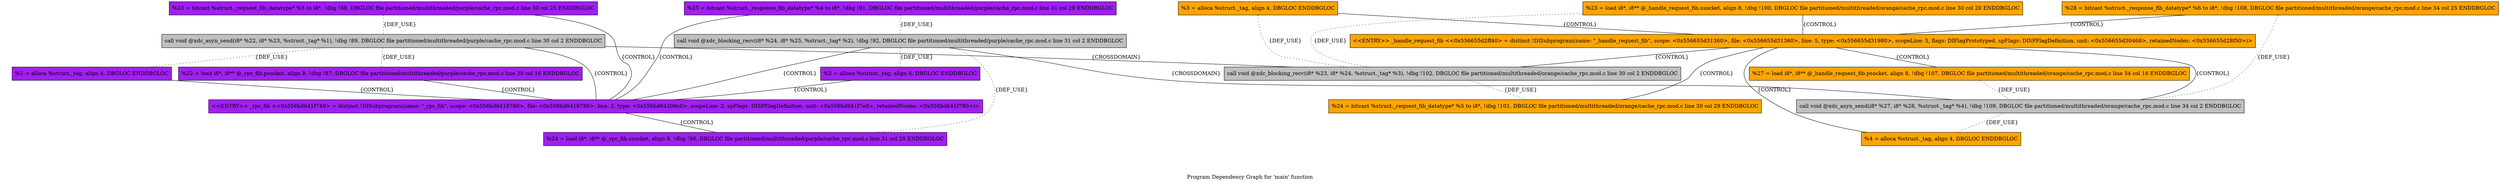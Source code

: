 strict graph "Program Dependency Graph for 'main' function" {
label="Program Dependency Graph for 'main' function";
Node0x556bd644b3e0 [fillcolor=purple, label="{  %23 = bitcast %struct._request_fib_datatype* %3 to i8*, !dbg !88, DBGLOC file partitioned/multithreaded/purple/cache_rpc.mod.c line 30 col 25 ENDDBGLOC}", shape="record", side="purple/purple", style=filled];
Node0x556bd644b590 [fillcolor=purple, label="{  %25 = bitcast %struct._response_fib_datatype* %4 to i8*, !dbg !91, DBGLOC file partitioned/multithreaded/purple/cache_rpc.mod.c line 31 col 29 ENDDBGLOC}", shape="record", side="purple/purple", style=filled];
Node0x556655d8e0d0 [fillcolor=orange, label="{  %3 = alloca %struct._tag, align 4, DBGLOC  ENDDBGLOC}", shape="record", side="orange/orange", style=filled];
Node0x556655d7feb0 [fillcolor=orange, label="{  %28 = bitcast %struct._response_fib_datatype* %6 to i8*, !dbg !108, DBGLOC file partitioned/multithreaded/orange/cache_rpc.mod.c line 34 col 25 ENDDBGLOC}", shape="record", side="orange/orange", style=filled];
Node0x556655d80420 [fillcolor=orange, label="{  %23 = load i8*, i8** @_handle_request_fib.ssocket, align 8, !dbg !100, DBGLOC file partitioned/multithreaded/orange/cache_rpc.mod.c line 30 col 20 ENDDBGLOC}", shape="record", side="orange/orange", style=filled];
Node0x556bd644b260 [dbginfo="Name: xdc_blocking_recv on line 31 column 2 in file partitioned/multithreaded/purple/cache_rpc.mod.c (local)", fillcolor="gray", label="{  call void @xdc_blocking_recv(i8* %24, i8* %25, %struct._tag* %2), !dbg !92, DBGLOC file partitioned/multithreaded/purple/cache_rpc.mod.c line 31 col 2 ENDDBGLOC}", shape="record", side="purple/purple", style="filled"];
Node0x556655d7ad00 [fillcolor=orange, label="{\<\<ENTRY\>\> _handle_request_fib \<\<0x556655d2ff40\> = distinct !DISubprogram(name: \"_handle_request_fib\", scope: \<0x556655d31360\>, file: \<0x556655d31360\>, line: 5, type: \<0x556655d31980\>, scopeLine: 5, flags: DIFlagPrototyped, spFlags: DISPFlagDefinition, unit: \<0x556655d30468\>, retainedNodes: \<0x556655d28f50\>)\>}", shape="record", side="orange/orange", style=filled];
Node0x556655d80480 [fillcolor=orange, label="{  %27 = load i8*, i8** @_handle_request_fib.psocket, align 8, !dbg !107, DBGLOC file partitioned/multithreaded/orange/cache_rpc.mod.c line 34 col 16 ENDDBGLOC}", shape="record", side="orange/orange", style=filled];
Node0x556bd644b1d0 [dbginfo="Name: xdc_asyn_send on line 30 column 2 in file partitioned/multithreaded/purple/cache_rpc.mod.c (local)", fillcolor="gray", label="{  call void @xdc_asyn_send(i8* %22, i8* %23, %struct._tag* %1), !dbg !89, DBGLOC file partitioned/multithreaded/purple/cache_rpc.mod.c line 30 col 2 ENDDBGLOC}", shape="record", side="purple/purple", style="filled"];
Node0x556655d7fcd0 [dbginfo="Name: xdc_asyn_send on line 34 column 2 in file partitioned/multithreaded/orange/cache_rpc.mod.c (local)", fillcolor="gray", label="{  call void @xdc_asyn_send(i8* %27, i8* %28, %struct._tag* %4), !dbg !109, DBGLOC file partitioned/multithreaded/orange/cache_rpc.mod.c line 34 col 2 ENDDBGLOC}", shape="record", side="orange/orange", style="filled"];
Node0x556655d7fb20 [dbginfo="Name: xdc_blocking_recv on line 30 column 2 in file partitioned/multithreaded/orange/cache_rpc.mod.c (local)", fillcolor="gray", label="{  call void @xdc_blocking_recv(i8* %23, i8* %24, %struct._tag* %3), !dbg !102, DBGLOC file partitioned/multithreaded/orange/cache_rpc.mod.c line 30 col 2 ENDDBGLOC}", shape="record", side="orange/orange", style="filled"];
Node0x556bd6465f60 [fillcolor=purple, label="{  %1 = alloca %struct._tag, align 4, DBGLOC  ENDDBGLOC}", shape="record", side="purple/purple", style=filled];
Node0x556bd644bae0 [fillcolor=purple, label="{  %22 = load i8*, i8** @_rpc_fib.psocket, align 8, !dbg !87, DBGLOC file partitioned/multithreaded/purple/cache_rpc.mod.c line 30 col 16 ENDDBGLOC}", shape="record", side="purple/purple", style=filled];
Node0x556bd644b1a0 [fillcolor=purple, label="{  %2 = alloca %struct._tag, align 4, DBGLOC  ENDDBGLOC}", shape="record", side="purple/purple", style=filled];
Node0x556bd644c050 [fillcolor=purple, label="{\<\<ENTRY\>\> _rpc_fib \<\<0x556bd641f740\> = distinct !DISubprogram(name: \"_rpc_fib\", scope: \<0x556bd6416780\>, file: \<0x556bd6416780\>, line: 2, type: \<0x556bd64208c0\>, scopeLine: 2, spFlags: DISPFlagDefinition, unit: \<0x556bd641f7e8\>, retainedNodes: \<0x556bd641f780\>)\>}", shape="record", side="purple/purple", style=filled];
Node0x556bd644bb40 [fillcolor=purple, label="{  %24 = load i8*, i8** @_rpc_fib.ssocket, align 8, !dbg !90, DBGLOC file partitioned/multithreaded/purple/cache_rpc.mod.c line 31 col 20 ENDDBGLOC}", shape="record", side="purple/purple", style=filled];
Node0x556655d7fc10 [fillcolor=orange, label="{  %4 = alloca %struct._tag, align 4, DBGLOC  ENDDBGLOC}", shape="record", side="orange/orange", style=filled];
Node0x556655d7fd90 [fillcolor=orange, label="{  %24 = bitcast %struct._request_fib_datatype* %5 to i8*, !dbg !101, DBGLOC file partitioned/multithreaded/orange/cache_rpc.mod.c line 30 col 29 ENDDBGLOC}", shape="record", side="orange/orange", style=filled];
N [pos="0,25!", shape=polygon, side=green, style=invis];
S [pos="0,-25!", shape=polygon, side=orange, style=invis];
Node0x556bd644b3e0 -- Node0x556bd644b1d0  [label="{DEF_USE}", style="dotted"];
Node0x556bd644b3e0 -- Node0x556bd644c050  [label="{CONTROL}"];
Node0x556bd644b3e0 -- N  [style=invis];
Node0x556bd644b590 -- Node0x556bd644b260  [label="{DEF_USE}", style="dotted"];
Node0x556bd644b590 -- Node0x556bd644c050  [label="{CONTROL}"];
Node0x556bd644b590 -- N  [style=invis];
Node0x556655d8e0d0 -- Node0x556655d7fb20  [label="{DEF_USE}", style="dotted"];
Node0x556655d8e0d0 -- Node0x556655d7ad00  [label="{CONTROL}"];
Node0x556655d8e0d0 -- S  [style=invis];
Node0x556655d7feb0 -- Node0x556655d7fcd0  [label="{DEF_USE}", style="dotted"];
Node0x556655d7feb0 -- Node0x556655d7ad00  [label="{CONTROL}"];
Node0x556655d7feb0 -- S  [style=invis];
Node0x556655d80420 -- Node0x556655d7fb20  [label="{DEF_USE}", style="dotted"];
Node0x556655d80420 -- Node0x556655d7ad00  [label="{CONTROL}"];
Node0x556655d80420 -- S  [style=invis];
Node0x556bd644b260 -- Node0x556655d7fcd0  [label="{CROSSDOMAIN}"];
Node0x556bd644b260 -- Node0x556bd644b1a0  [label="{DEF_USE}", style="dotted"];
Node0x556bd644b260 -- Node0x556bd644bb40  [label="{DEF_USE}", style="dotted"];
Node0x556bd644b260 -- Node0x556bd644c050  [label="{CONTROL}"];
Node0x556655d7ad00 -- Node0x556655d7fc10  [label="{CONTROL}"];
Node0x556655d7ad00 -- Node0x556655d7fd90  [label="{CONTROL}"];
Node0x556655d7ad00 -- Node0x556655d7fb20  [label="{CONTROL}"];
Node0x556655d7ad00 -- Node0x556655d80480  [label="{CONTROL}"];
Node0x556655d7ad00 -- Node0x556655d7fcd0  [label="{CONTROL}"];
Node0x556655d7ad00 -- S  [style=invis];
Node0x556655d80480 -- Node0x556655d7fcd0  [label="{DEF_USE}", style="dotted"];
Node0x556655d80480 -- S  [style=invis];
Node0x556bd644b1d0 -- Node0x556655d7fb20  [label="{CROSSDOMAIN}"];
Node0x556bd644b1d0 -- Node0x556bd6465f60  [label="{DEF_USE}", style="dotted"];
Node0x556bd644b1d0 -- Node0x556bd644bae0  [label="{DEF_USE}", style="dotted"];
Node0x556bd644b1d0 -- Node0x556bd644c050  [label="{CONTROL}"];
Node0x556655d7fcd0 -- Node0x556655d7fc10  [label="{DEF_USE}", style="dotted"];
Node0x556655d7fb20 -- Node0x556655d7fd90  [label="{DEF_USE}", style="dotted"];
Node0x556bd6465f60 -- Node0x556bd644c050  [label="{CONTROL}"];
Node0x556bd6465f60 -- N  [style=invis];
Node0x556bd644bae0 -- Node0x556bd644c050  [label="{CONTROL}"];
Node0x556bd644bae0 -- N  [style=invis];
Node0x556bd644b1a0 -- Node0x556bd644c050  [label="{CONTROL}"];
Node0x556bd644b1a0 -- N  [style=invis];
Node0x556bd644c050 -- Node0x556bd644bb40  [label="{CONTROL}"];
Node0x556bd644c050 -- N  [style=invis];
Node0x556bd644bb40 -- N  [style=invis];
Node0x556655d7fc10 -- S  [style=invis];
Node0x556655d7fd90 -- S  [style=invis];
}
